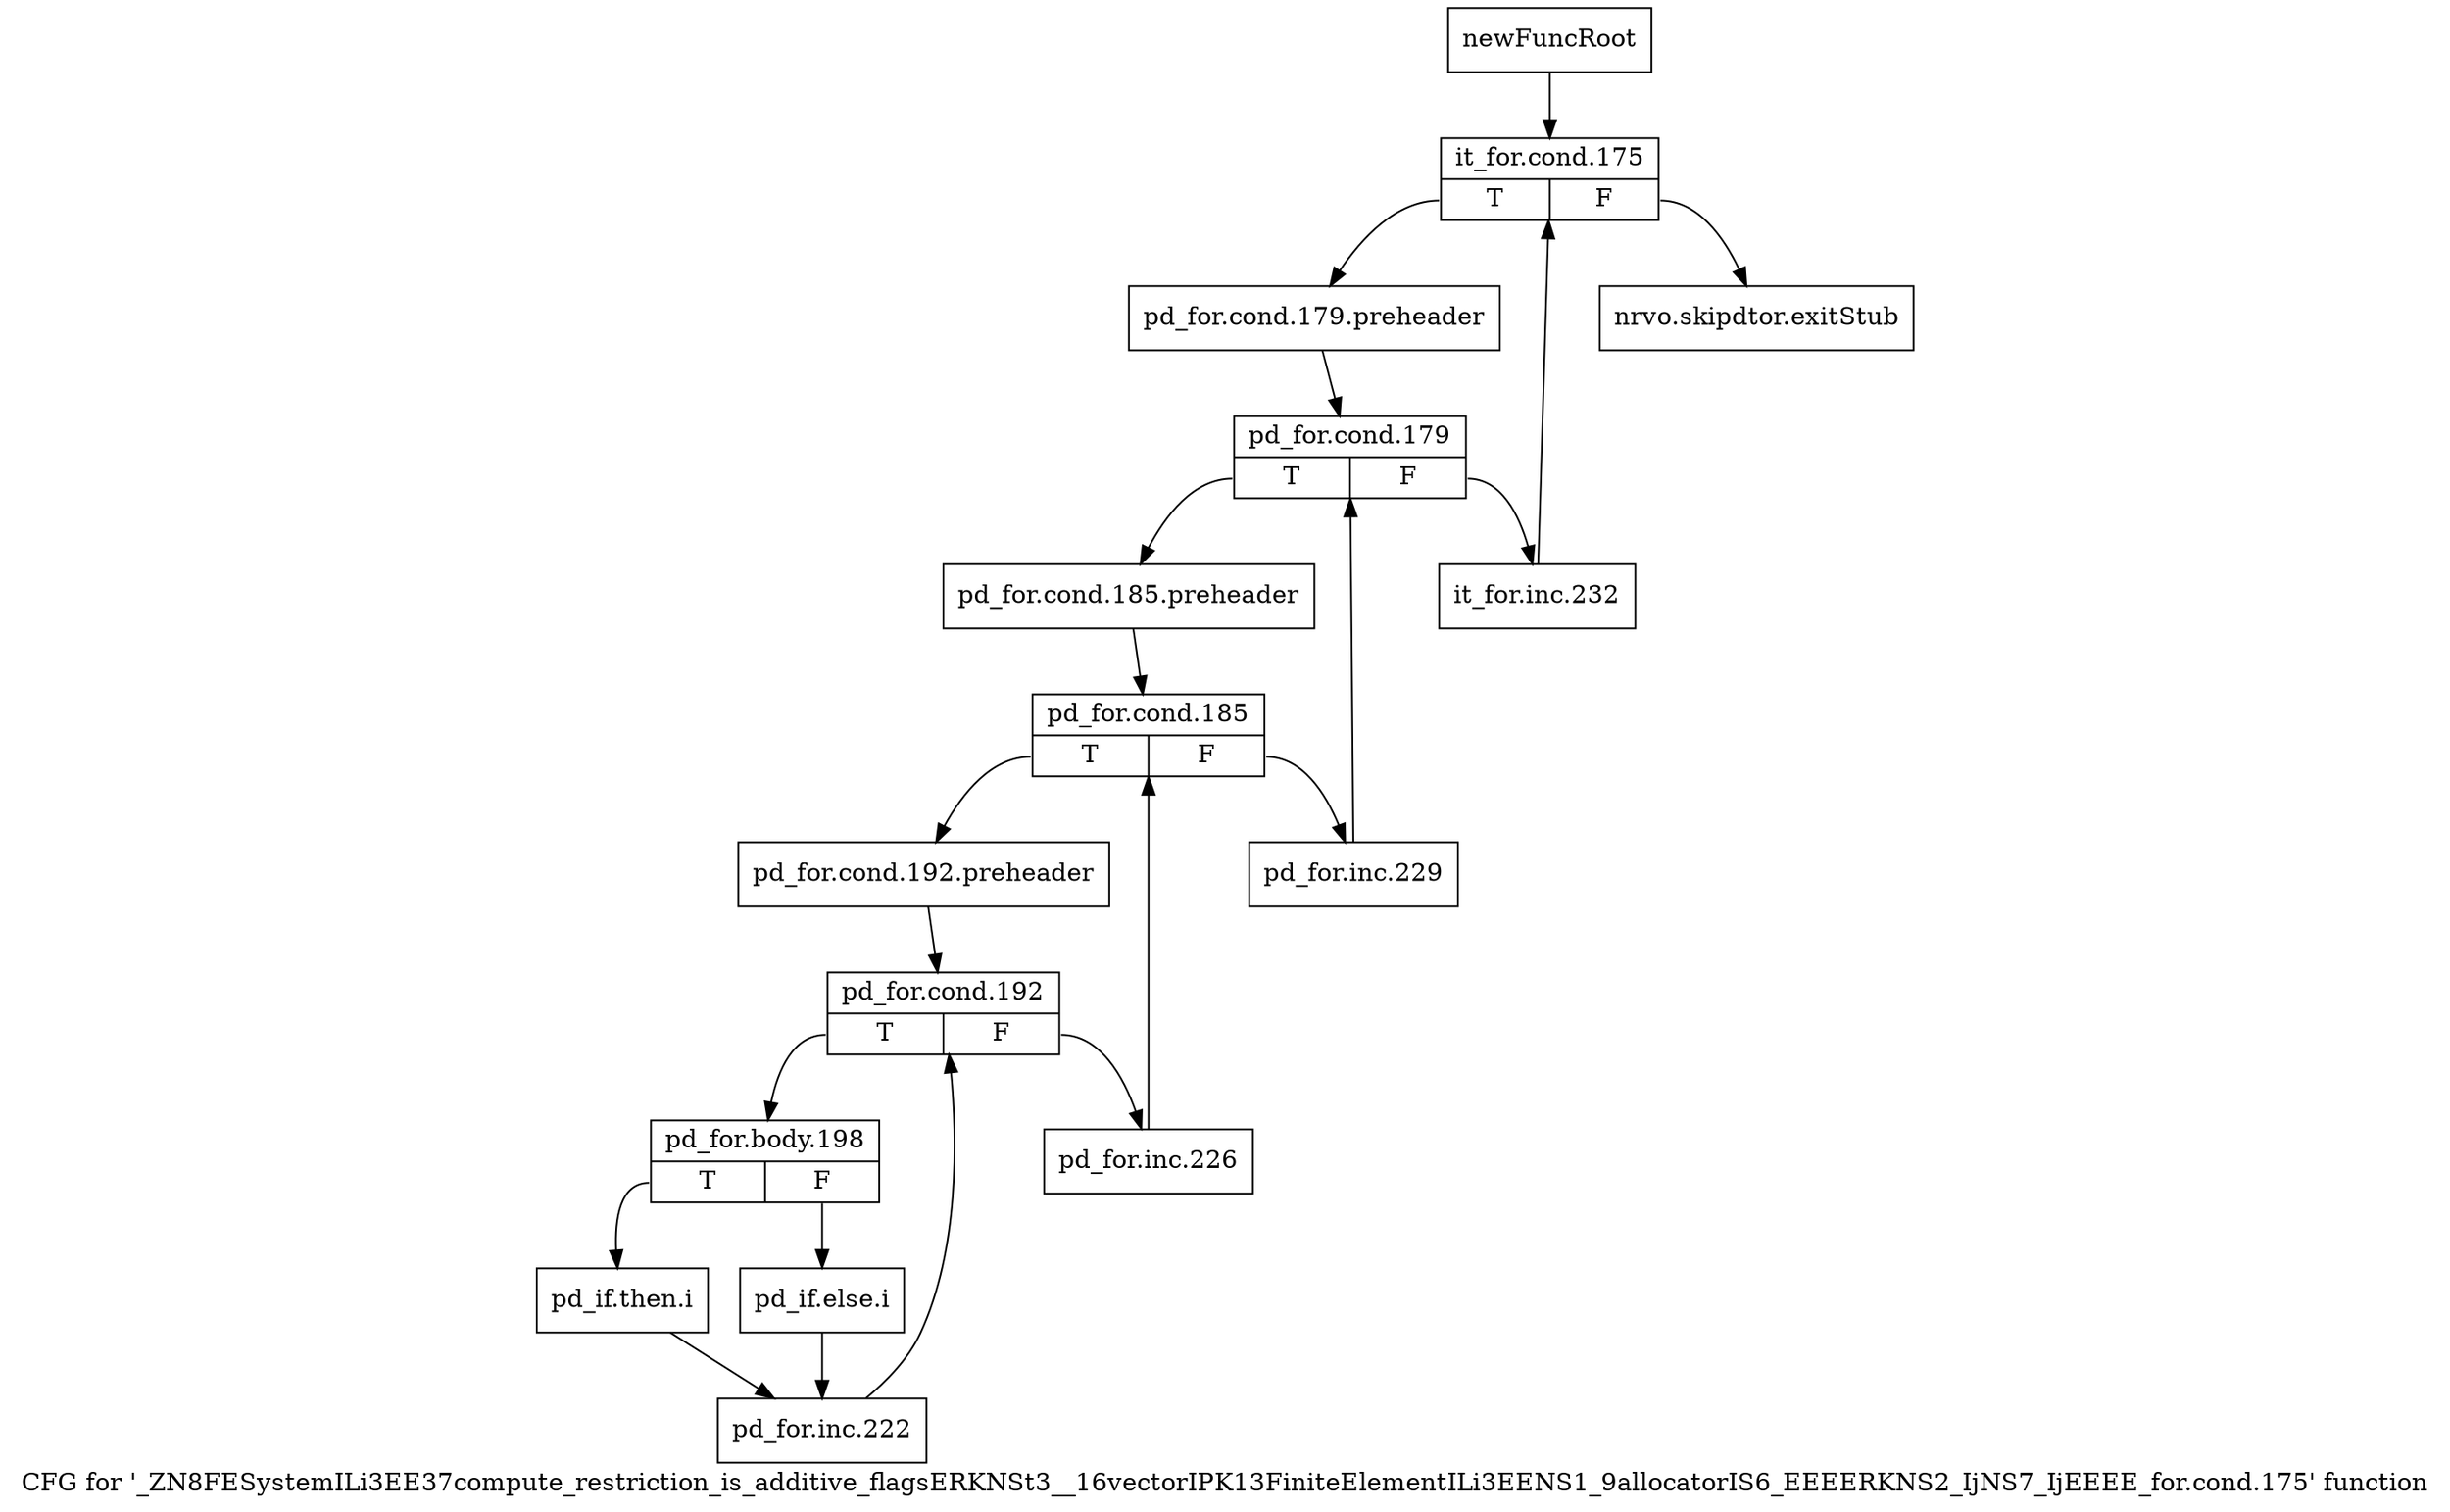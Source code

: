 digraph "CFG for '_ZN8FESystemILi3EE37compute_restriction_is_additive_flagsERKNSt3__16vectorIPK13FiniteElementILi3EENS1_9allocatorIS6_EEEERKNS2_IjNS7_IjEEEE_for.cond.175' function" {
	label="CFG for '_ZN8FESystemILi3EE37compute_restriction_is_additive_flagsERKNSt3__16vectorIPK13FiniteElementILi3EENS1_9allocatorIS6_EEEERKNS2_IjNS7_IjEEEE_for.cond.175' function";

	Node0x915e3d0 [shape=record,label="{newFuncRoot}"];
	Node0x915e3d0 -> Node0x915e470;
	Node0x915e420 [shape=record,label="{nrvo.skipdtor.exitStub}"];
	Node0x915e470 [shape=record,label="{it_for.cond.175|{<s0>T|<s1>F}}"];
	Node0x915e470:s0 -> Node0x915e4c0;
	Node0x915e470:s1 -> Node0x915e420;
	Node0x915e4c0 [shape=record,label="{pd_for.cond.179.preheader}"];
	Node0x915e4c0 -> Node0x915e510;
	Node0x915e510 [shape=record,label="{pd_for.cond.179|{<s0>T|<s1>F}}"];
	Node0x915e510:s0 -> Node0x915e5b0;
	Node0x915e510:s1 -> Node0x915e560;
	Node0x915e560 [shape=record,label="{it_for.inc.232}"];
	Node0x915e560 -> Node0x915e470;
	Node0x915e5b0 [shape=record,label="{pd_for.cond.185.preheader}"];
	Node0x915e5b0 -> Node0x915e600;
	Node0x915e600 [shape=record,label="{pd_for.cond.185|{<s0>T|<s1>F}}"];
	Node0x915e600:s0 -> Node0x915e6a0;
	Node0x915e600:s1 -> Node0x915e650;
	Node0x915e650 [shape=record,label="{pd_for.inc.229}"];
	Node0x915e650 -> Node0x915e510;
	Node0x915e6a0 [shape=record,label="{pd_for.cond.192.preheader}"];
	Node0x915e6a0 -> Node0x915e6f0;
	Node0x915e6f0 [shape=record,label="{pd_for.cond.192|{<s0>T|<s1>F}}"];
	Node0x915e6f0:s0 -> Node0x915e790;
	Node0x915e6f0:s1 -> Node0x915e740;
	Node0x915e740 [shape=record,label="{pd_for.inc.226}"];
	Node0x915e740 -> Node0x915e600;
	Node0x915e790 [shape=record,label="{pd_for.body.198|{<s0>T|<s1>F}}"];
	Node0x915e790:s0 -> Node0x915e830;
	Node0x915e790:s1 -> Node0x915e7e0;
	Node0x915e7e0 [shape=record,label="{pd_if.else.i}"];
	Node0x915e7e0 -> Node0x915e880;
	Node0x915e830 [shape=record,label="{pd_if.then.i}"];
	Node0x915e830 -> Node0x915e880;
	Node0x915e880 [shape=record,label="{pd_for.inc.222}"];
	Node0x915e880 -> Node0x915e6f0;
}
